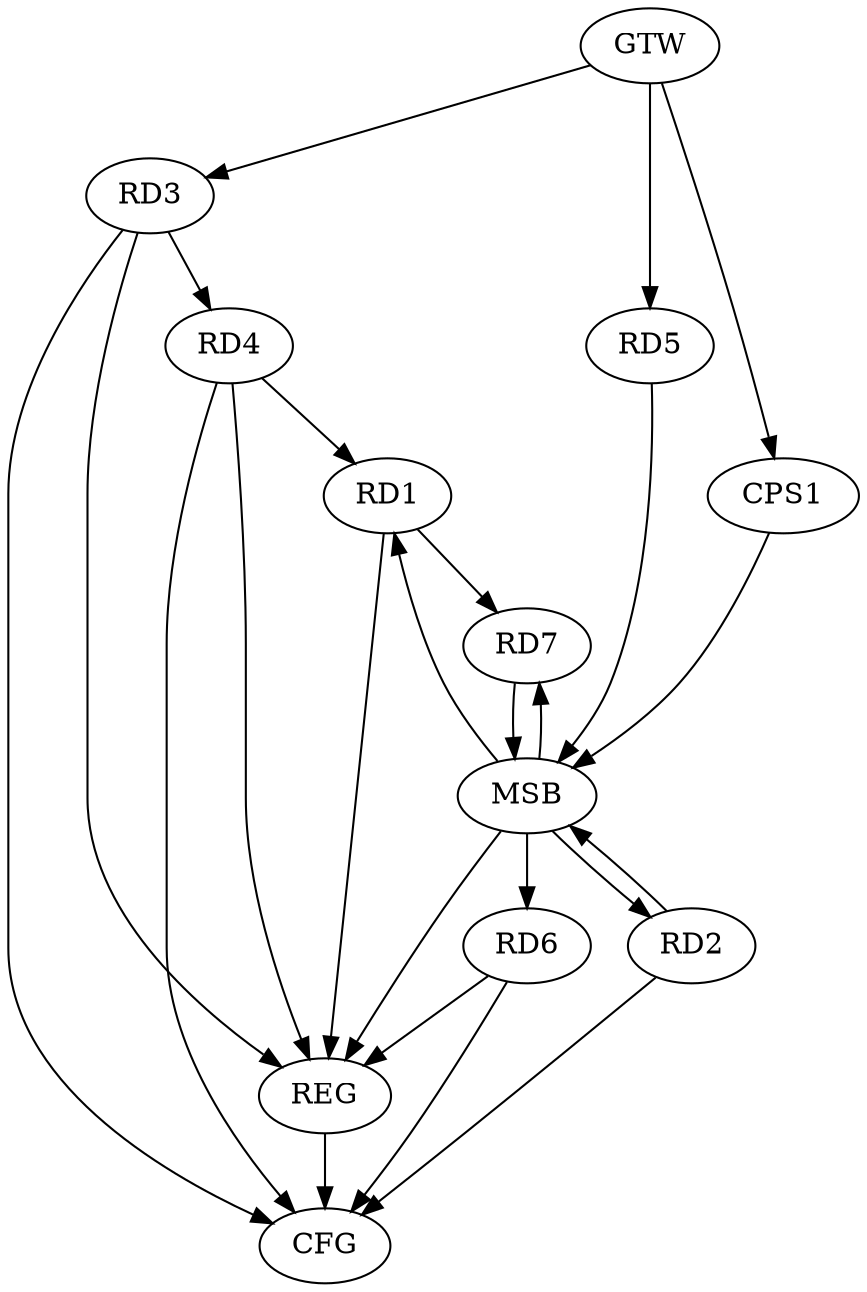 strict digraph G {
  RD1 [ label="RD1" ];
  RD2 [ label="RD2" ];
  RD3 [ label="RD3" ];
  RD4 [ label="RD4" ];
  RD5 [ label="RD5" ];
  RD6 [ label="RD6" ];
  RD7 [ label="RD7" ];
  CPS1 [ label="CPS1" ];
  GTW [ label="GTW" ];
  REG [ label="REG" ];
  MSB [ label="MSB" ];
  CFG [ label="CFG" ];
  RD4 -> RD1;
  RD1 -> RD7;
  RD3 -> RD4;
  GTW -> RD3;
  GTW -> RD5;
  GTW -> CPS1;
  RD1 -> REG;
  RD3 -> REG;
  RD4 -> REG;
  RD6 -> REG;
  RD2 -> MSB;
  MSB -> REG;
  RD5 -> MSB;
  MSB -> RD1;
  MSB -> RD2;
  MSB -> RD6;
  RD7 -> MSB;
  CPS1 -> MSB;
  MSB -> RD7;
  RD2 -> CFG;
  RD4 -> CFG;
  RD3 -> CFG;
  RD6 -> CFG;
  REG -> CFG;
}

